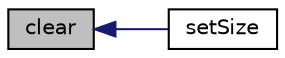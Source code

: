 digraph "clear"
{
  bgcolor="transparent";
  edge [fontname="Helvetica",fontsize="10",labelfontname="Helvetica",labelfontsize="10"];
  node [fontname="Helvetica",fontsize="10",shape=record];
  rankdir="LR";
  Node1 [label="clear",height=0.2,width=0.4,color="black", fillcolor="grey75", style="filled", fontcolor="black"];
  Node1 -> Node2 [dir="back",color="midnightblue",fontsize="10",style="solid",fontname="Helvetica"];
  Node2 [label="setSize",height=0.2,width=0.4,color="black",URL="$a02861.html#aedb985ffeaf1bdbfeccc2a8730405703",tooltip="Reset size of UPtrList. This can only be used to set the size. "];
}
